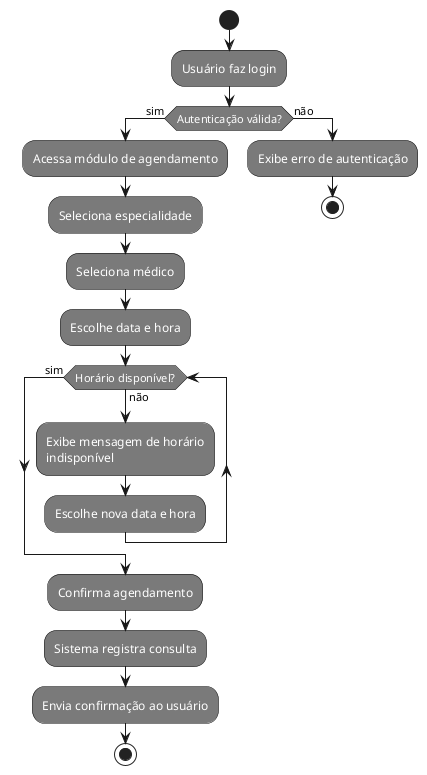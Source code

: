 @startuml Fluxo de Agendamento Vida+ Saúde

skinparam monochrome true
skinparam shadowing false
skinparam activityBackgroundColor #1E90FF
skinparam activityBorderColor #000000
skinparam activityFontColor #FFFFFF

start

:Usuário faz login;
if (Autenticação válida?) then (sim)
  :Acessa módulo de agendamento;
  :Seleciona especialidade;
  :Seleciona médico;

  :Escolhe data e hora;
  while (Horário disponível?) is (não)
    :Exibe mensagem de horário\nindisponível;
    :Escolhe nova data e hora;
  endwhile (sim)

  :Confirma agendamento;
  :Sistema registra consulta;
  :Envia confirmação ao usuário;
  stop

else (não)
  :Exibe erro de autenticação;
  stop
endif

@enduml

